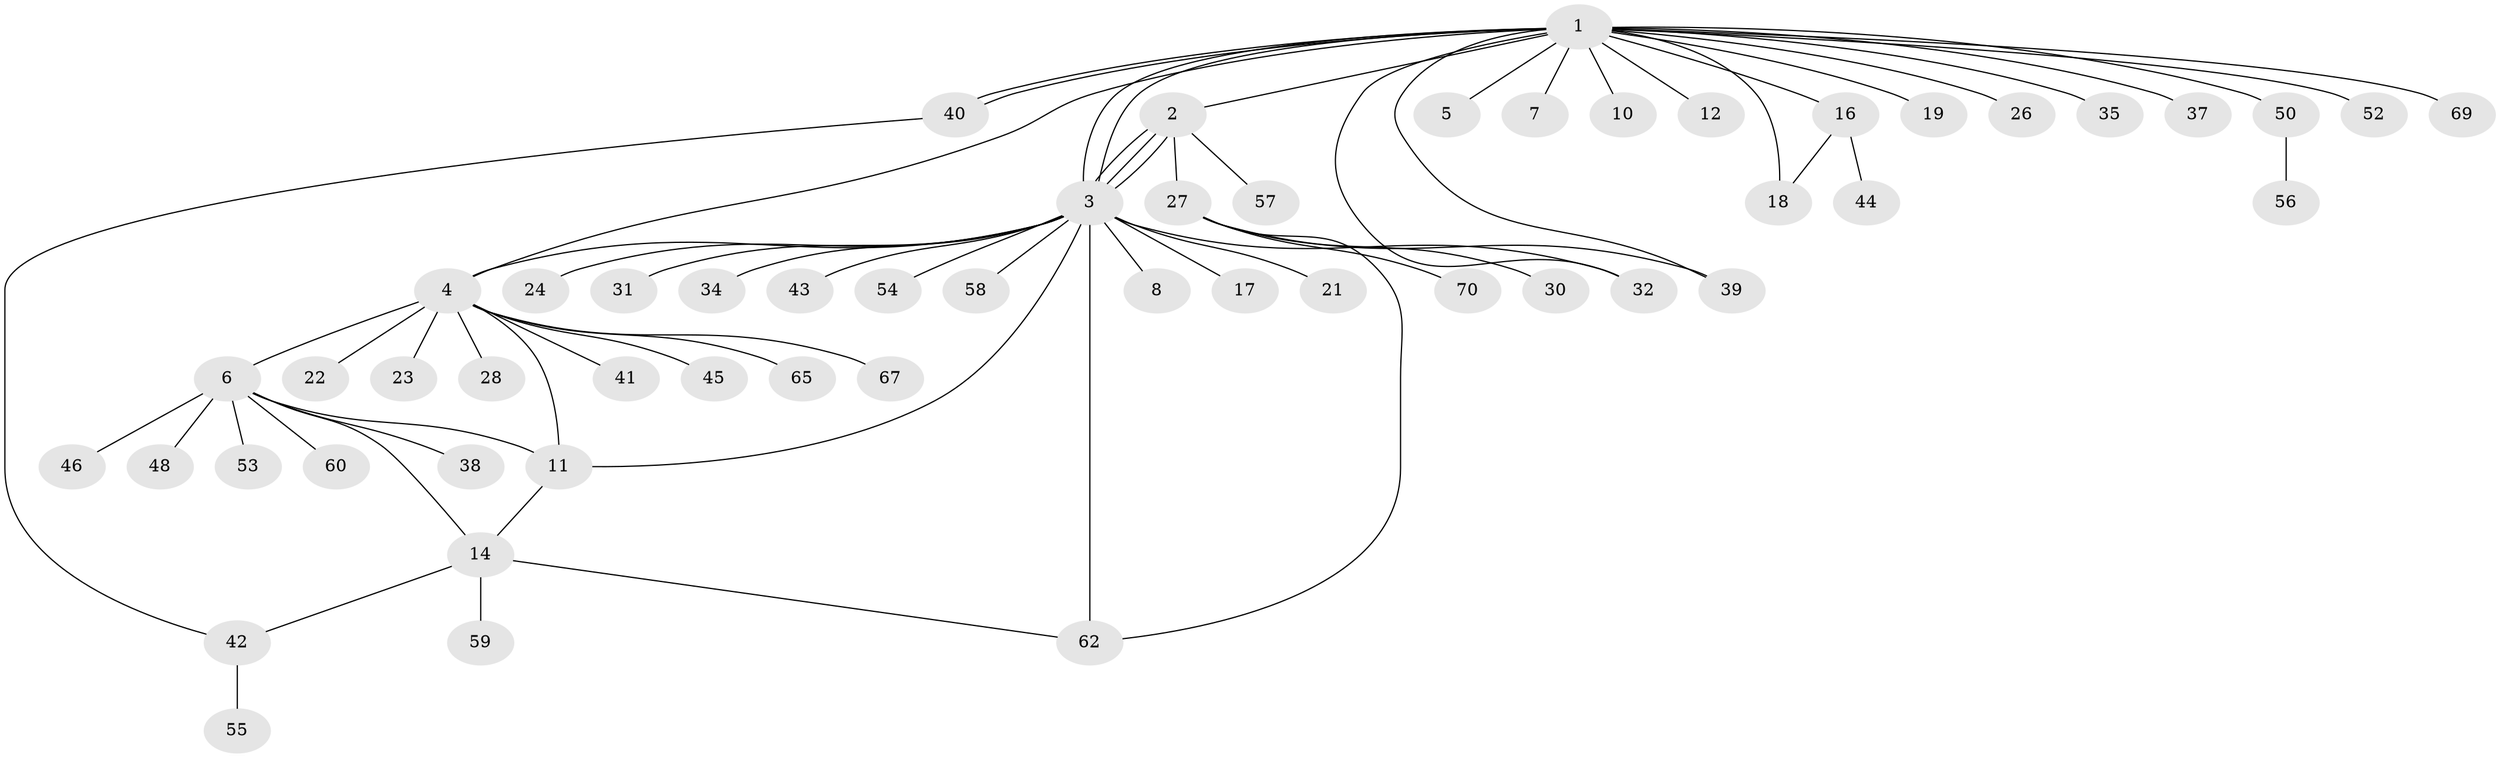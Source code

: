 // original degree distribution, {22: 0.014285714285714285, 7: 0.02857142857142857, 19: 0.014285714285714285, 11: 0.014285714285714285, 1: 0.5857142857142857, 2: 0.22857142857142856, 5: 0.014285714285714285, 3: 0.05714285714285714, 6: 0.014285714285714285, 4: 0.02857142857142857}
// Generated by graph-tools (version 1.1) at 2025/11/02/27/25 16:11:15]
// undirected, 54 vertices, 68 edges
graph export_dot {
graph [start="1"]
  node [color=gray90,style=filled];
  1 [super="+15"];
  2 [super="+49"];
  3 [super="+9"];
  4 [super="+25"];
  5;
  6 [super="+20"];
  7;
  8;
  10;
  11 [super="+33"];
  12 [super="+13"];
  14 [super="+68"];
  16 [super="+29"];
  17 [super="+63"];
  18;
  19;
  21;
  22;
  23;
  24;
  26;
  27 [super="+47"];
  28;
  30;
  31;
  32;
  34;
  35 [super="+36"];
  37;
  38;
  39 [super="+66"];
  40 [super="+51"];
  41;
  42;
  43;
  44;
  45;
  46;
  48;
  50;
  52 [super="+61"];
  53;
  54;
  55 [super="+64"];
  56;
  57;
  58;
  59;
  60;
  62;
  65;
  67;
  69;
  70;
  1 -- 2;
  1 -- 3 [weight=2];
  1 -- 3;
  1 -- 4;
  1 -- 5;
  1 -- 7;
  1 -- 10;
  1 -- 12;
  1 -- 16;
  1 -- 18;
  1 -- 19;
  1 -- 26;
  1 -- 32;
  1 -- 35;
  1 -- 37;
  1 -- 40;
  1 -- 40;
  1 -- 50;
  1 -- 52;
  1 -- 69;
  1 -- 39;
  2 -- 3;
  2 -- 3;
  2 -- 3;
  2 -- 27;
  2 -- 57;
  3 -- 4;
  3 -- 8;
  3 -- 21;
  3 -- 24;
  3 -- 31;
  3 -- 32;
  3 -- 34;
  3 -- 43;
  3 -- 54;
  3 -- 58;
  3 -- 62;
  3 -- 17;
  3 -- 11;
  4 -- 6;
  4 -- 11;
  4 -- 22;
  4 -- 23;
  4 -- 28;
  4 -- 45;
  4 -- 65;
  4 -- 67;
  4 -- 41;
  6 -- 14;
  6 -- 48;
  6 -- 53;
  6 -- 60;
  6 -- 46;
  6 -- 38;
  6 -- 11;
  11 -- 14;
  14 -- 59;
  14 -- 62;
  14 -- 42;
  16 -- 44;
  16 -- 18;
  27 -- 30;
  27 -- 39;
  27 -- 62;
  27 -- 70;
  40 -- 42;
  42 -- 55;
  50 -- 56;
}
